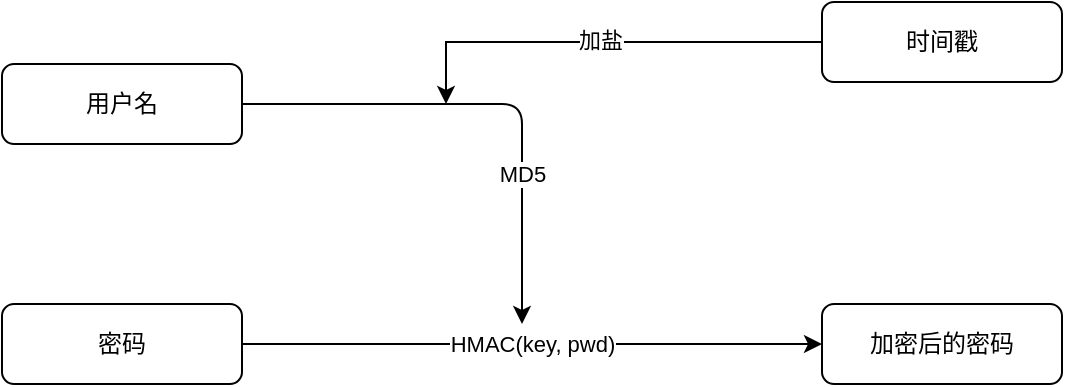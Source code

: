 <mxfile version="22.1.2" type="device">
  <diagram id="rXvacoqmcw0YAw9G8x1U" name="第 1 页">
    <mxGraphModel dx="1221" dy="717" grid="0" gridSize="10" guides="1" tooltips="1" connect="1" arrows="1" fold="1" page="1" pageScale="1" pageWidth="827" pageHeight="1169" math="0" shadow="0">
      <root>
        <mxCell id="0" />
        <mxCell id="1" parent="0" />
        <mxCell id="2" value="用户名" style="rounded=1;whiteSpace=wrap;html=1;" parent="1" vertex="1">
          <mxGeometry x="100" y="180" width="120" height="40" as="geometry" />
        </mxCell>
        <mxCell id="4" value="密码" style="rounded=1;whiteSpace=wrap;html=1;" parent="1" vertex="1">
          <mxGeometry x="100" y="300" width="120" height="40" as="geometry" />
        </mxCell>
        <mxCell id="5" value="加密后的密码" style="rounded=1;whiteSpace=wrap;html=1;" parent="1" vertex="1">
          <mxGeometry x="510" y="300" width="120" height="40" as="geometry" />
        </mxCell>
        <mxCell id="6" value="HMAC(key, pwd)" style="endArrow=classic;html=1;exitX=1;exitY=0.5;exitDx=0;exitDy=0;entryX=0;entryY=0.5;entryDx=0;entryDy=0;" parent="1" source="4" target="5" edge="1">
          <mxGeometry width="50" height="50" relative="1" as="geometry">
            <mxPoint x="490" y="360" as="sourcePoint" />
            <mxPoint x="540" y="310" as="targetPoint" />
          </mxGeometry>
        </mxCell>
        <mxCell id="8" value="MD5" style="endArrow=classic;html=1;exitX=1;exitY=0.5;exitDx=0;exitDy=0;" parent="1" source="2" edge="1">
          <mxGeometry x="0.4" width="50" height="50" relative="1" as="geometry">
            <mxPoint x="490" y="360" as="sourcePoint" />
            <mxPoint x="360" y="310" as="targetPoint" />
            <Array as="points">
              <mxPoint x="360" y="200" />
            </Array>
            <mxPoint as="offset" />
          </mxGeometry>
        </mxCell>
        <mxCell id="ZX5MXd82bKCV7Uk3v1Yv-8" value="时间戳" style="rounded=1;whiteSpace=wrap;html=1;" vertex="1" parent="1">
          <mxGeometry x="510" y="149" width="120" height="40" as="geometry" />
        </mxCell>
        <mxCell id="ZX5MXd82bKCV7Uk3v1Yv-9" value="" style="endArrow=classic;html=1;rounded=0;exitX=0;exitY=0.5;exitDx=0;exitDy=0;" edge="1" parent="1" source="ZX5MXd82bKCV7Uk3v1Yv-8">
          <mxGeometry width="50" height="50" relative="1" as="geometry">
            <mxPoint x="325" y="144" as="sourcePoint" />
            <mxPoint x="322" y="200" as="targetPoint" />
            <Array as="points">
              <mxPoint x="322" y="169" />
            </Array>
          </mxGeometry>
        </mxCell>
        <mxCell id="ZX5MXd82bKCV7Uk3v1Yv-10" value="加盐" style="edgeLabel;html=1;align=center;verticalAlign=middle;resizable=0;points=[];" vertex="1" connectable="0" parent="ZX5MXd82bKCV7Uk3v1Yv-9">
          <mxGeometry x="0.02" y="-1" relative="1" as="geometry">
            <mxPoint as="offset" />
          </mxGeometry>
        </mxCell>
      </root>
    </mxGraphModel>
  </diagram>
</mxfile>

